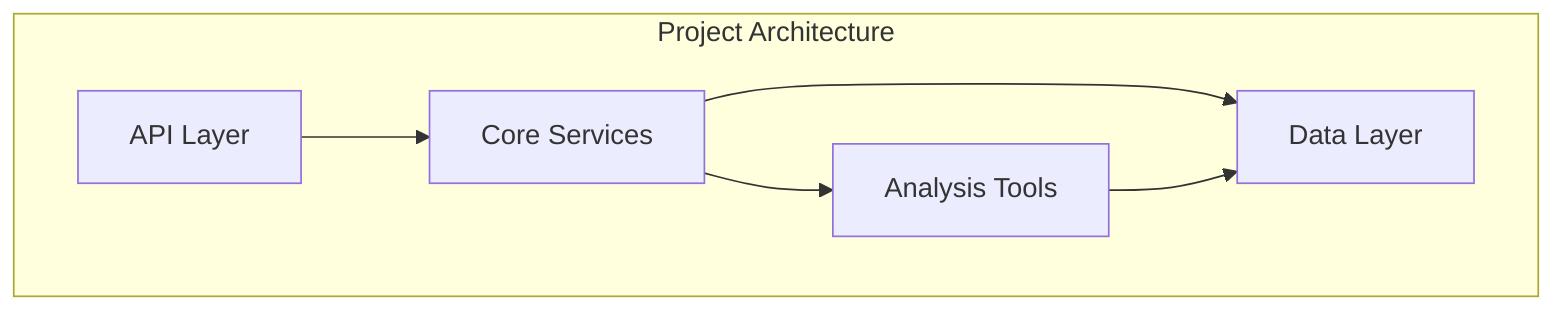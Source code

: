 graph TB
    subgraph "Project Architecture"
      API[API Layer]
      Core[Core Services]
      Tools[Analysis Tools]
      Data[Data Layer]
      
      API --> Core
      Core --> Tools
      Core --> Data
      Tools --> Data
    end